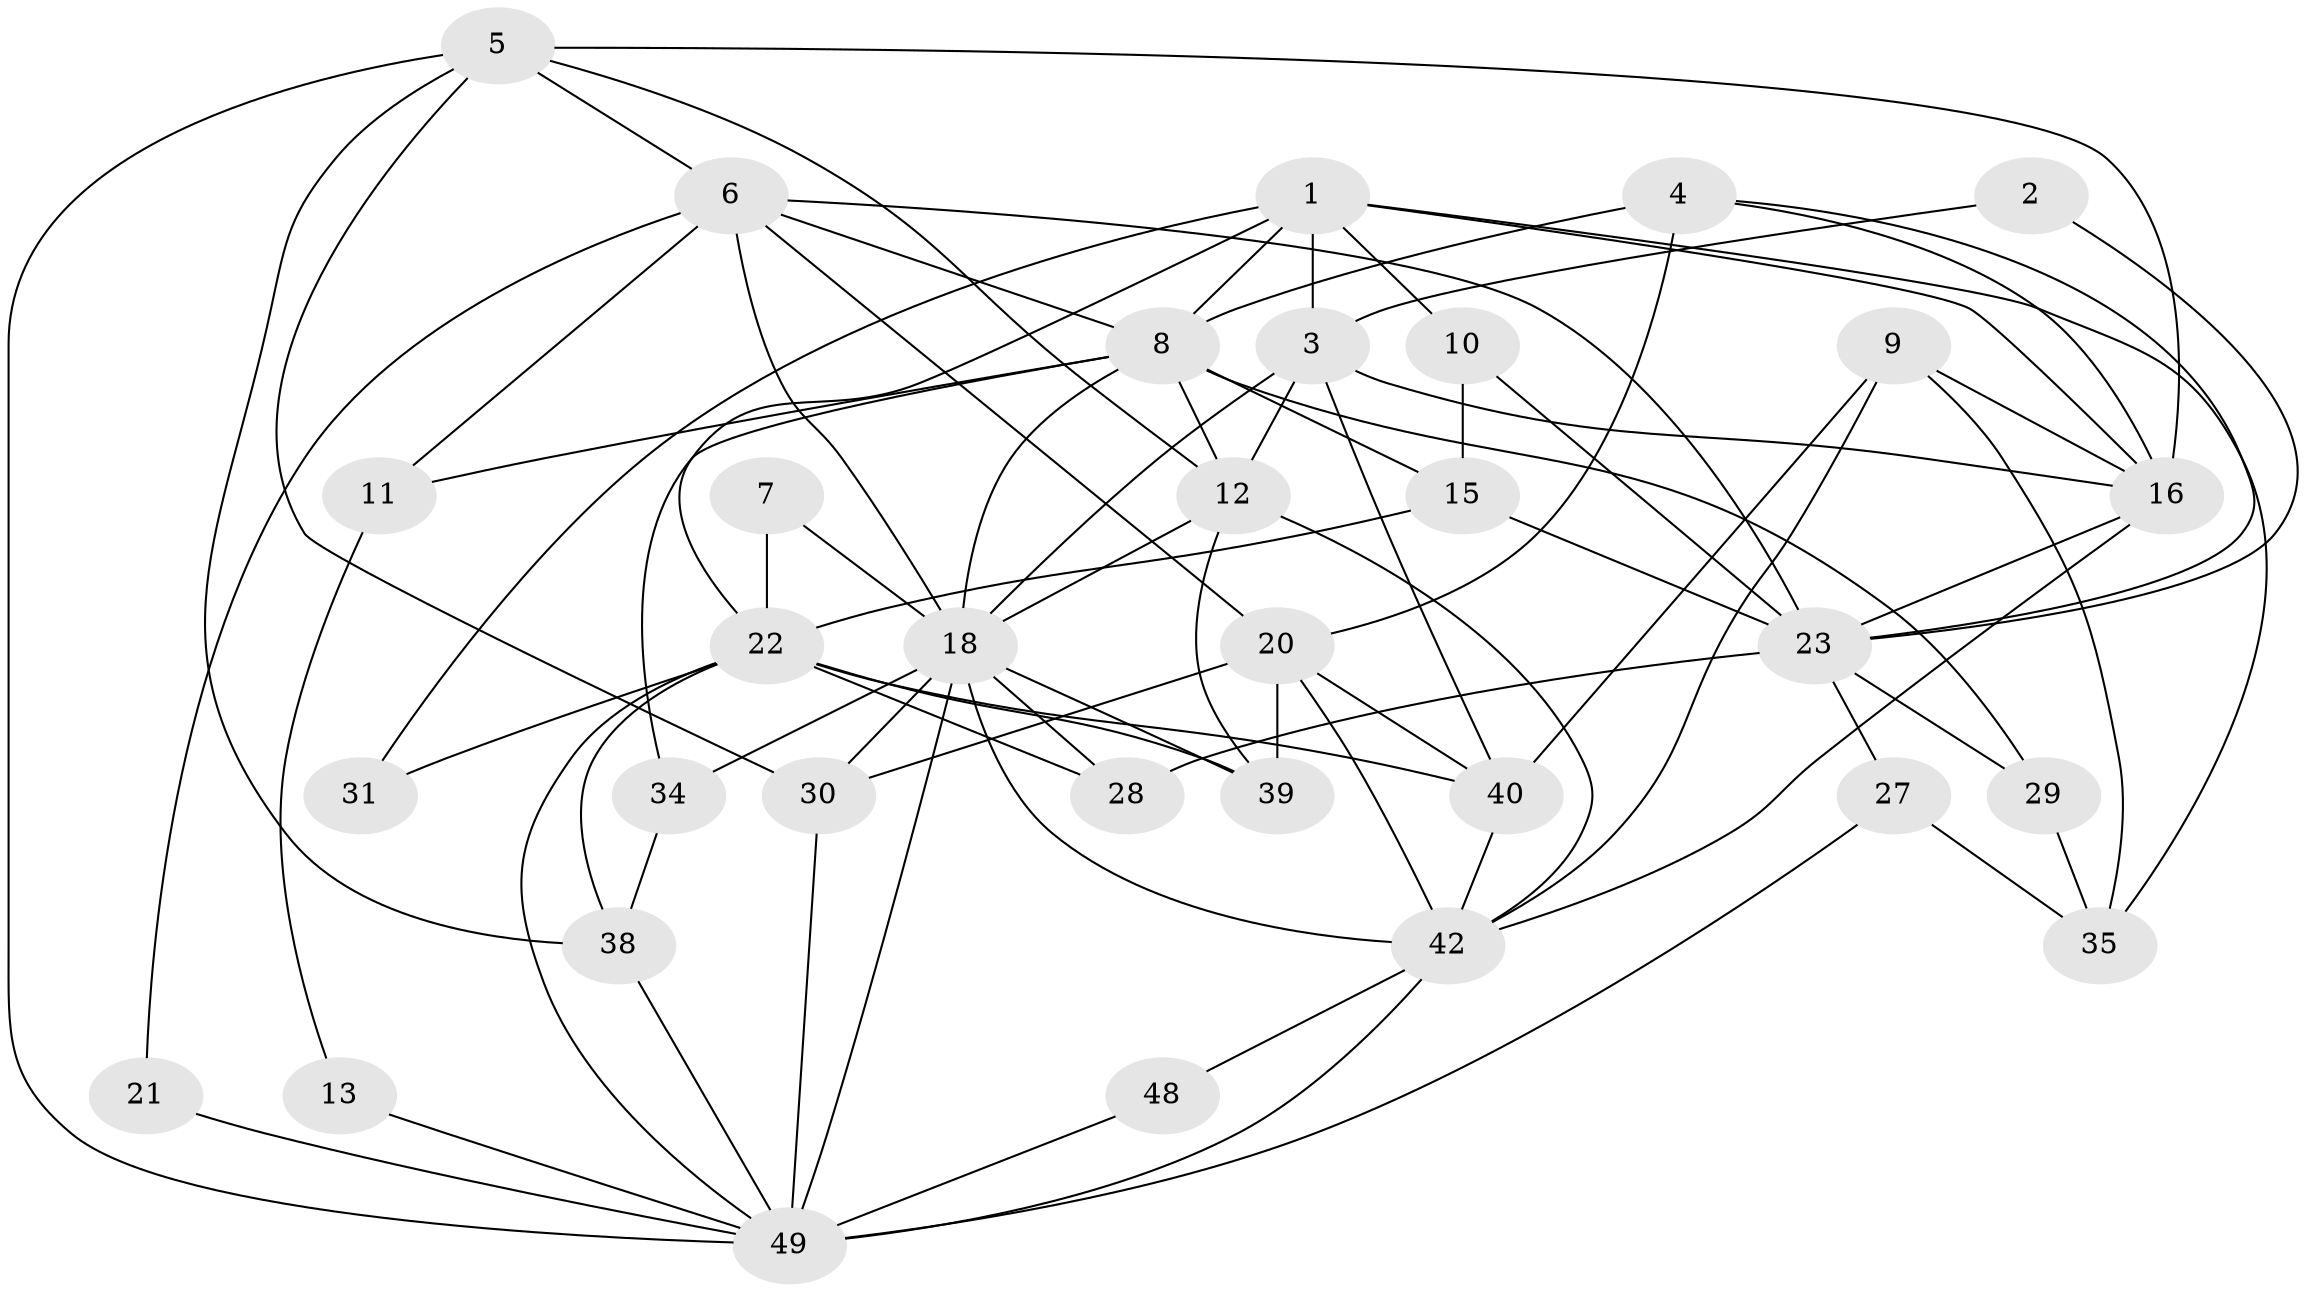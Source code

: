 // original degree distribution, {6: 0.1111111111111111, 2: 0.2037037037037037, 5: 0.18518518518518517, 3: 0.25925925925925924, 7: 0.037037037037037035, 4: 0.16666666666666666, 8: 0.037037037037037035}
// Generated by graph-tools (version 1.1) at 2025/11/02/27/25 16:11:23]
// undirected, 33 vertices, 82 edges
graph export_dot {
graph [start="1"]
  node [color=gray90,style=filled];
  1 [super="+32"];
  2;
  3 [super="+54"];
  4 [super="+51"];
  5 [super="+19"];
  6 [super="+14"];
  7 [super="+43"];
  8 [super="+26"];
  9 [super="+25"];
  10;
  11;
  12 [super="+46"];
  13;
  15 [super="+17"];
  16 [super="+45"];
  18 [super="+24"];
  20 [super="+33"];
  21;
  22 [super="+36"];
  23 [super="+44"];
  27 [super="+47"];
  28;
  29;
  30;
  31;
  34 [super="+41"];
  35 [super="+37"];
  38;
  39;
  40 [super="+53"];
  42 [super="+52"];
  48;
  49 [super="+50"];
  1 -- 10;
  1 -- 31;
  1 -- 8;
  1 -- 16;
  1 -- 22;
  1 -- 35;
  1 -- 3;
  2 -- 23;
  2 -- 3;
  3 -- 18;
  3 -- 12;
  3 -- 40;
  3 -- 16;
  4 -- 23;
  4 -- 8;
  4 -- 16;
  4 -- 20;
  5 -- 38;
  5 -- 6;
  5 -- 12;
  5 -- 49;
  5 -- 16;
  5 -- 30;
  6 -- 21;
  6 -- 18;
  6 -- 20;
  6 -- 23;
  6 -- 8;
  6 -- 11;
  7 -- 18 [weight=2];
  7 -- 22;
  8 -- 12;
  8 -- 29;
  8 -- 18 [weight=2];
  8 -- 11;
  8 -- 34;
  8 -- 15;
  9 -- 40;
  9 -- 16;
  9 -- 42;
  9 -- 35;
  10 -- 23;
  10 -- 15;
  11 -- 13;
  12 -- 18;
  12 -- 39;
  12 -- 42;
  13 -- 49;
  15 -- 23;
  15 -- 22;
  16 -- 23;
  16 -- 42;
  18 -- 42;
  18 -- 39;
  18 -- 28;
  18 -- 30;
  18 -- 34;
  18 -- 49;
  20 -- 30;
  20 -- 40;
  20 -- 42;
  20 -- 39;
  21 -- 49;
  22 -- 28;
  22 -- 38;
  22 -- 40;
  22 -- 49;
  22 -- 39;
  22 -- 31;
  23 -- 27;
  23 -- 28;
  23 -- 29;
  27 -- 35;
  27 -- 49;
  29 -- 35;
  30 -- 49;
  34 -- 38;
  38 -- 49;
  40 -- 42;
  42 -- 48;
  42 -- 49;
  48 -- 49;
}
